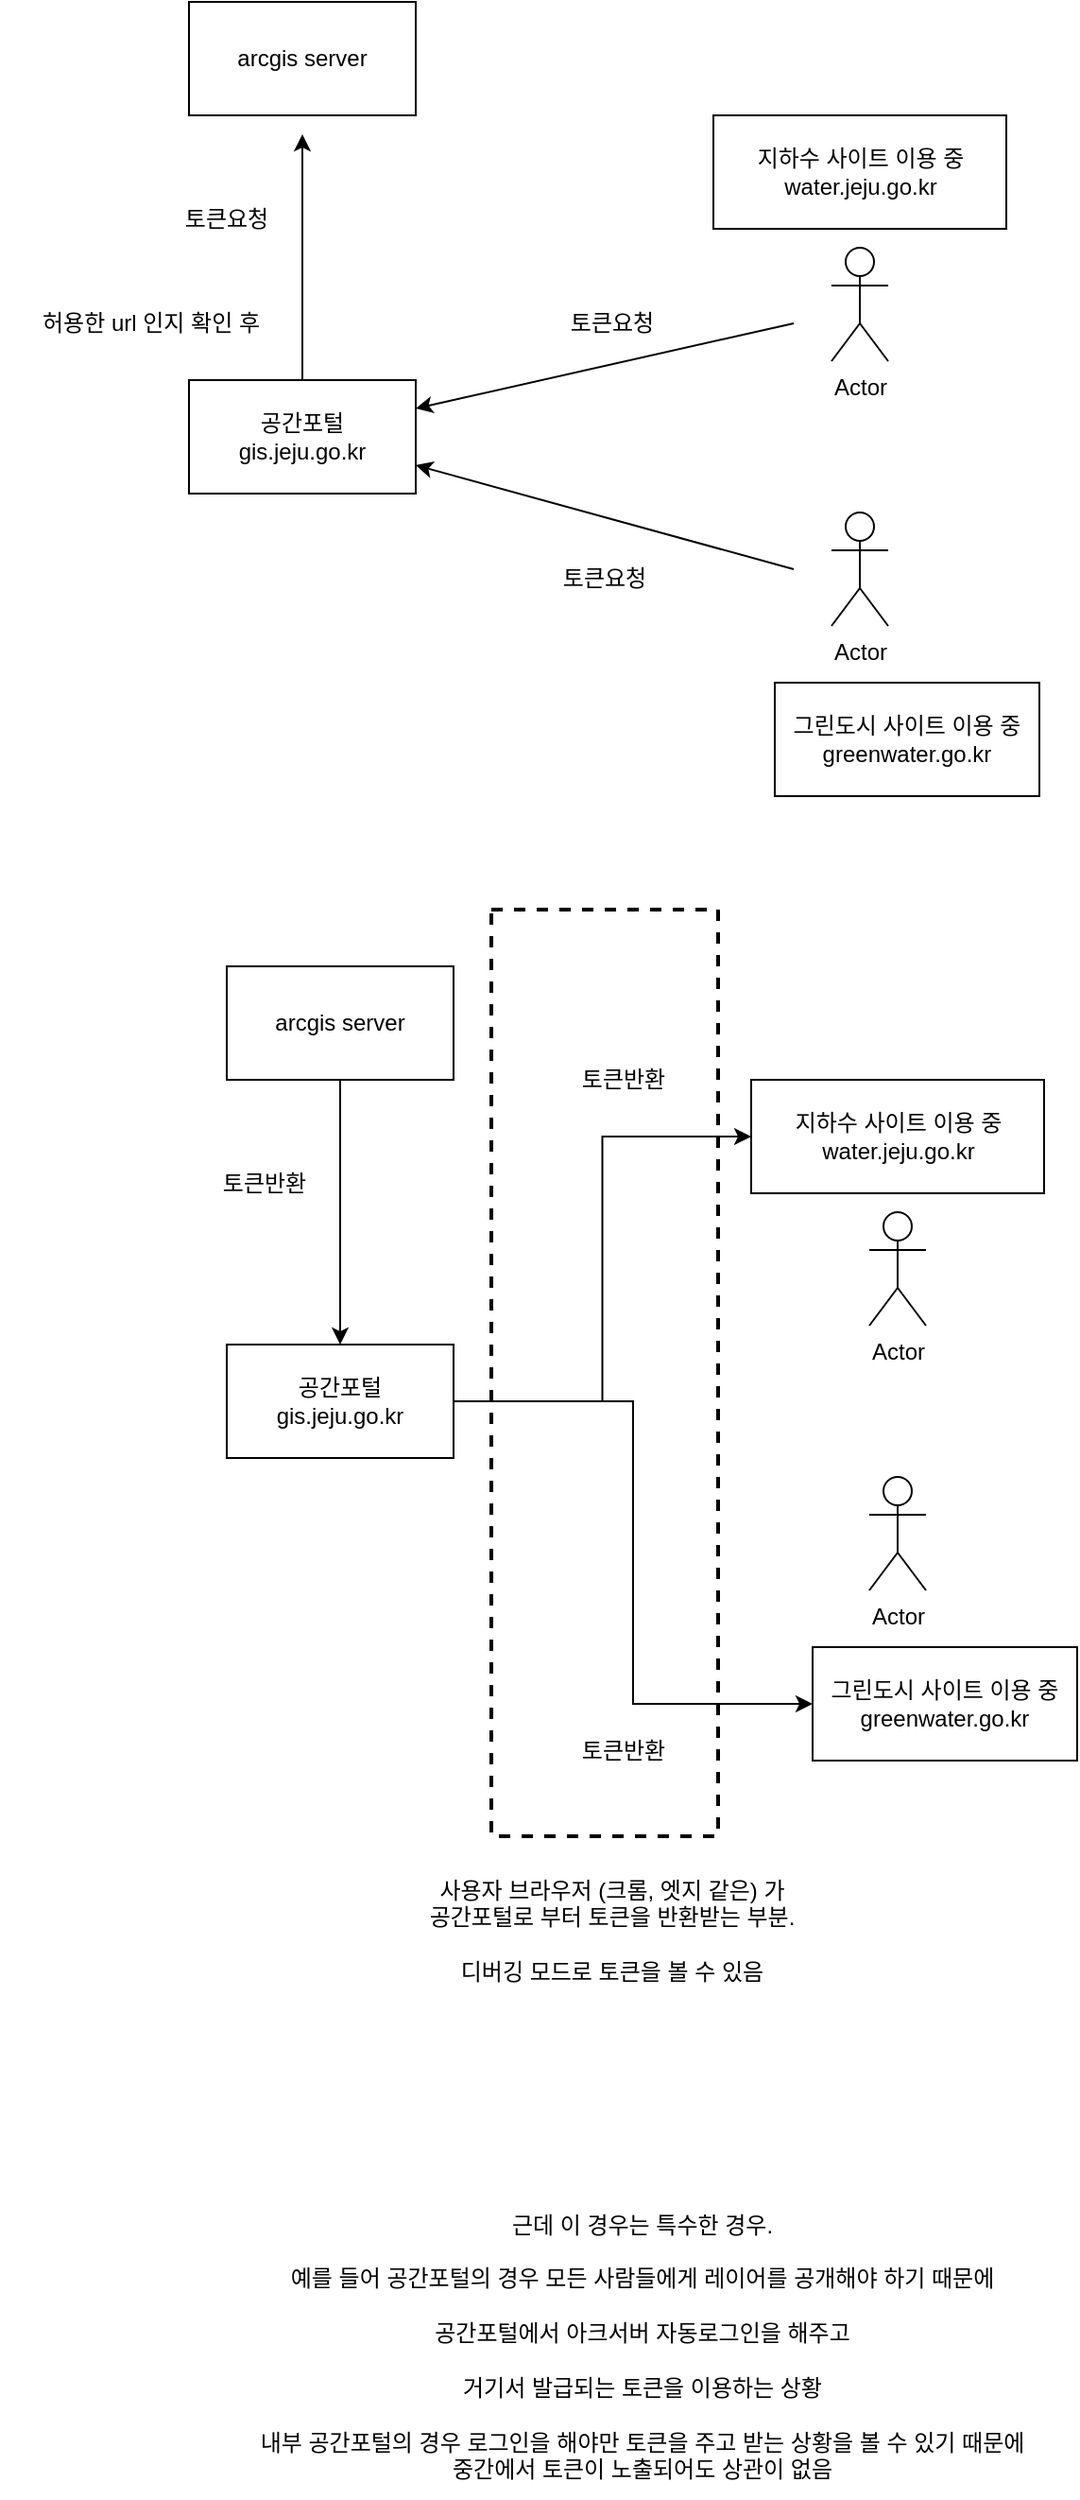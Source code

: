 <mxfile version="22.1.7" type="github">
  <diagram name="페이지-1" id="JXkWpxUnw42sjQADm8eH">
    <mxGraphModel dx="1434" dy="758" grid="1" gridSize="10" guides="1" tooltips="1" connect="1" arrows="1" fold="1" page="1" pageScale="1" pageWidth="827" pageHeight="1169" math="0" shadow="0">
      <root>
        <mxCell id="0" />
        <mxCell id="1" parent="0" />
        <mxCell id="oH27cOXPESEcCW3jREpm-37" value="" style="rounded=0;whiteSpace=wrap;html=1;dashed=1;fillColor=none;strokeWidth=2;" vertex="1" parent="1">
          <mxGeometry x="350" y="510" width="120" height="490" as="geometry" />
        </mxCell>
        <mxCell id="oH27cOXPESEcCW3jREpm-1" value="공간포털&lt;br&gt;gis.jeju.go.kr" style="rounded=0;whiteSpace=wrap;html=1;" vertex="1" parent="1">
          <mxGeometry x="190" y="230" width="120" height="60" as="geometry" />
        </mxCell>
        <mxCell id="oH27cOXPESEcCW3jREpm-2" value="arcgis server" style="rounded=0;whiteSpace=wrap;html=1;" vertex="1" parent="1">
          <mxGeometry x="190" y="30" width="120" height="60" as="geometry" />
        </mxCell>
        <mxCell id="oH27cOXPESEcCW3jREpm-3" value="" style="endArrow=classic;html=1;rounded=0;" edge="1" parent="1">
          <mxGeometry width="50" height="50" relative="1" as="geometry">
            <mxPoint x="250" y="230" as="sourcePoint" />
            <mxPoint x="250" y="100" as="targetPoint" />
          </mxGeometry>
        </mxCell>
        <mxCell id="oH27cOXPESEcCW3jREpm-4" value="토큰요청" style="text;html=1;strokeColor=none;fillColor=none;align=center;verticalAlign=middle;whiteSpace=wrap;rounded=0;" vertex="1" parent="1">
          <mxGeometry x="180" y="130" width="60" height="30" as="geometry" />
        </mxCell>
        <mxCell id="oH27cOXPESEcCW3jREpm-5" value="지하수 사이트 이용 중&lt;br&gt;water.jeju.go.kr" style="rounded=0;whiteSpace=wrap;html=1;" vertex="1" parent="1">
          <mxGeometry x="467.5" y="90" width="155" height="60" as="geometry" />
        </mxCell>
        <mxCell id="oH27cOXPESEcCW3jREpm-6" value="그린도시 사이트 이용 중&lt;br&gt;greenwater.go.kr" style="rounded=0;whiteSpace=wrap;html=1;" vertex="1" parent="1">
          <mxGeometry x="500" y="390" width="140" height="60" as="geometry" />
        </mxCell>
        <mxCell id="oH27cOXPESEcCW3jREpm-7" value="" style="endArrow=classic;html=1;rounded=0;entryX=1;entryY=0.25;entryDx=0;entryDy=0;" edge="1" parent="1" target="oH27cOXPESEcCW3jREpm-1">
          <mxGeometry width="50" height="50" relative="1" as="geometry">
            <mxPoint x="510" y="200" as="sourcePoint" />
            <mxPoint x="440" y="310" as="targetPoint" />
          </mxGeometry>
        </mxCell>
        <mxCell id="oH27cOXPESEcCW3jREpm-8" value="" style="endArrow=classic;html=1;rounded=0;entryX=1;entryY=0.75;entryDx=0;entryDy=0;" edge="1" parent="1" target="oH27cOXPESEcCW3jREpm-1">
          <mxGeometry width="50" height="50" relative="1" as="geometry">
            <mxPoint x="510" y="330" as="sourcePoint" />
            <mxPoint x="440" y="310" as="targetPoint" />
          </mxGeometry>
        </mxCell>
        <mxCell id="oH27cOXPESEcCW3jREpm-10" value="토큰요청&lt;br&gt;" style="text;html=1;strokeColor=none;fillColor=none;align=center;verticalAlign=middle;whiteSpace=wrap;rounded=0;" vertex="1" parent="1">
          <mxGeometry x="384" y="185" width="60" height="30" as="geometry" />
        </mxCell>
        <mxCell id="oH27cOXPESEcCW3jREpm-11" value="토큰요청" style="text;html=1;strokeColor=none;fillColor=none;align=center;verticalAlign=middle;whiteSpace=wrap;rounded=0;" vertex="1" parent="1">
          <mxGeometry x="380" y="320" width="60" height="30" as="geometry" />
        </mxCell>
        <mxCell id="oH27cOXPESEcCW3jREpm-12" value="허용한 url 인지 확인 후" style="text;html=1;strokeColor=none;fillColor=none;align=center;verticalAlign=middle;whiteSpace=wrap;rounded=0;" vertex="1" parent="1">
          <mxGeometry x="90" y="185" width="160" height="30" as="geometry" />
        </mxCell>
        <mxCell id="oH27cOXPESEcCW3jREpm-15" value="Actor" style="shape=umlActor;verticalLabelPosition=bottom;verticalAlign=top;html=1;outlineConnect=0;" vertex="1" parent="1">
          <mxGeometry x="530" y="160" width="30" height="60" as="geometry" />
        </mxCell>
        <mxCell id="oH27cOXPESEcCW3jREpm-17" value="Actor" style="shape=umlActor;verticalLabelPosition=bottom;verticalAlign=top;html=1;outlineConnect=0;" vertex="1" parent="1">
          <mxGeometry x="530" y="300" width="30" height="60" as="geometry" />
        </mxCell>
        <mxCell id="oH27cOXPESEcCW3jREpm-34" style="edgeStyle=orthogonalEdgeStyle;rounded=0;orthogonalLoop=1;jettySize=auto;html=1;entryX=0;entryY=0.5;entryDx=0;entryDy=0;" edge="1" parent="1" source="oH27cOXPESEcCW3jREpm-20" target="oH27cOXPESEcCW3jREpm-24">
          <mxGeometry relative="1" as="geometry" />
        </mxCell>
        <mxCell id="oH27cOXPESEcCW3jREpm-35" style="edgeStyle=orthogonalEdgeStyle;rounded=0;orthogonalLoop=1;jettySize=auto;html=1;entryX=0;entryY=0.5;entryDx=0;entryDy=0;" edge="1" parent="1" source="oH27cOXPESEcCW3jREpm-20" target="oH27cOXPESEcCW3jREpm-25">
          <mxGeometry relative="1" as="geometry" />
        </mxCell>
        <mxCell id="oH27cOXPESEcCW3jREpm-20" value="공간포털&lt;br&gt;gis.jeju.go.kr" style="rounded=0;whiteSpace=wrap;html=1;" vertex="1" parent="1">
          <mxGeometry x="210" y="740" width="120" height="60" as="geometry" />
        </mxCell>
        <mxCell id="oH27cOXPESEcCW3jREpm-33" style="edgeStyle=orthogonalEdgeStyle;rounded=0;orthogonalLoop=1;jettySize=auto;html=1;" edge="1" parent="1" source="oH27cOXPESEcCW3jREpm-21" target="oH27cOXPESEcCW3jREpm-20">
          <mxGeometry relative="1" as="geometry" />
        </mxCell>
        <mxCell id="oH27cOXPESEcCW3jREpm-21" value="arcgis server" style="rounded=0;whiteSpace=wrap;html=1;" vertex="1" parent="1">
          <mxGeometry x="210" y="540" width="120" height="60" as="geometry" />
        </mxCell>
        <mxCell id="oH27cOXPESEcCW3jREpm-23" value="토큰반환" style="text;html=1;strokeColor=none;fillColor=none;align=center;verticalAlign=middle;whiteSpace=wrap;rounded=0;" vertex="1" parent="1">
          <mxGeometry x="200" y="640" width="60" height="30" as="geometry" />
        </mxCell>
        <mxCell id="oH27cOXPESEcCW3jREpm-24" value="지하수 사이트 이용 중&lt;br&gt;water.jeju.go.kr" style="rounded=0;whiteSpace=wrap;html=1;" vertex="1" parent="1">
          <mxGeometry x="487.5" y="600" width="155" height="60" as="geometry" />
        </mxCell>
        <mxCell id="oH27cOXPESEcCW3jREpm-25" value="그린도시 사이트 이용 중&lt;br&gt;greenwater.go.kr" style="rounded=0;whiteSpace=wrap;html=1;" vertex="1" parent="1">
          <mxGeometry x="520" y="900" width="140" height="60" as="geometry" />
        </mxCell>
        <mxCell id="oH27cOXPESEcCW3jREpm-28" value="토큰반환" style="text;html=1;strokeColor=none;fillColor=none;align=center;verticalAlign=middle;whiteSpace=wrap;rounded=0;" vertex="1" parent="1">
          <mxGeometry x="390" y="585" width="60" height="30" as="geometry" />
        </mxCell>
        <mxCell id="oH27cOXPESEcCW3jREpm-29" value="토큰반환" style="text;html=1;strokeColor=none;fillColor=none;align=center;verticalAlign=middle;whiteSpace=wrap;rounded=0;" vertex="1" parent="1">
          <mxGeometry x="390" y="940" width="60" height="30" as="geometry" />
        </mxCell>
        <mxCell id="oH27cOXPESEcCW3jREpm-31" value="Actor" style="shape=umlActor;verticalLabelPosition=bottom;verticalAlign=top;html=1;outlineConnect=0;" vertex="1" parent="1">
          <mxGeometry x="550" y="670" width="30" height="60" as="geometry" />
        </mxCell>
        <mxCell id="oH27cOXPESEcCW3jREpm-32" value="Actor" style="shape=umlActor;verticalLabelPosition=bottom;verticalAlign=top;html=1;outlineConnect=0;" vertex="1" parent="1">
          <mxGeometry x="550" y="810" width="30" height="60" as="geometry" />
        </mxCell>
        <mxCell id="oH27cOXPESEcCW3jREpm-38" value="사용자 브라우저 (크롬, 엣지 같은) 가&lt;br&gt;공간포털로 부터 토큰을 반환받는 부분.&lt;br&gt;&lt;br&gt;디버깅 모드로 토큰을 볼 수 있음" style="text;html=1;strokeColor=none;fillColor=none;align=center;verticalAlign=middle;whiteSpace=wrap;rounded=0;" vertex="1" parent="1">
          <mxGeometry x="291" y="1010" width="246" height="80" as="geometry" />
        </mxCell>
        <mxCell id="oH27cOXPESEcCW3jREpm-39" value="근데 이 경우는 특수한 경우.&lt;br&gt;&lt;br&gt;예를 들어 공간포털의 경우 모든 사람들에게 레이어를 공개해야 하기 때문에&lt;br&gt;&lt;br&gt;공간포털에서 아크서버 자동로그인을 해주고 &lt;br&gt;&lt;br&gt;거기서 발급되는 토큰을 이용하는 상황&lt;br&gt;&lt;br&gt;내부 공간포털의 경우 로그인을 해야만 토큰을 주고 받는 상황을 볼 수 있기 때문에&lt;br&gt;중간에서 토큰이 노출되어도 상관이 없음" style="text;html=1;strokeColor=none;fillColor=none;align=center;verticalAlign=middle;whiteSpace=wrap;rounded=0;" vertex="1" parent="1">
          <mxGeometry x="200" y="1190" width="460" height="160" as="geometry" />
        </mxCell>
      </root>
    </mxGraphModel>
  </diagram>
</mxfile>
